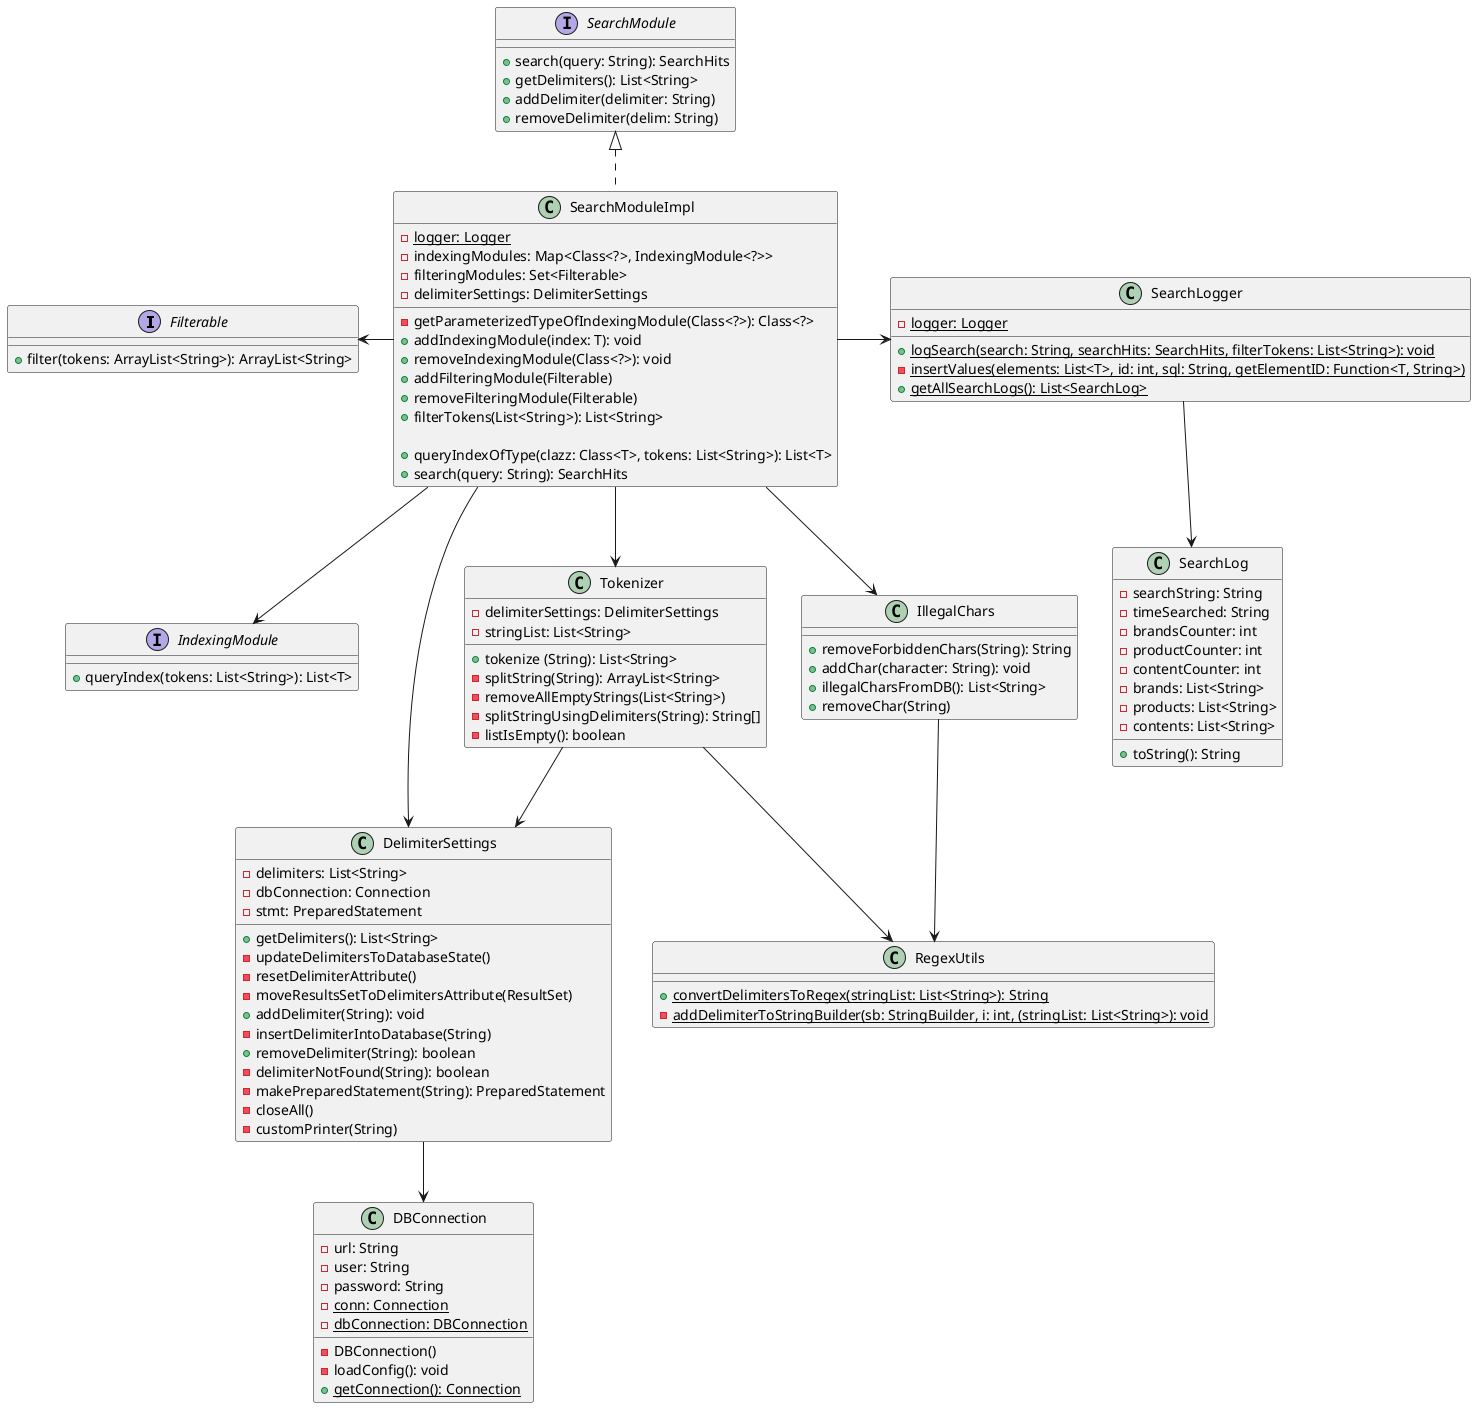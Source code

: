 @startuml

interface Filterable {
    + filter(tokens: ArrayList<String>): ArrayList<String>
}

interface IndexingModule {
    + queryIndex(tokens: List<String>): List<T>
}


interface SearchModule {
    + search(query: String): SearchHits
    + getDelimiters(): List<String>
    + addDelimiter(delimiter: String)
    + removeDelimiter(delim: String)
}
class SearchLog {
    - searchString: String
    - timeSearched: String
    - brandsCounter: int
    - productCounter: int
    - contentCounter: int
    - brands: List<String>
    - products: List<String>
    - contents: List<String>
    + toString(): String
}

class SearchLogger {
    - {static}logger: Logger
    + {static} logSearch(search: String, searchHits: SearchHits, filterTokens: List<String>): void
    - {static} insertValues(elements: List<T>, id: int, sql: String, getElementID: Function<T, String>)
    + {static} getAllSearchLogs(): List<SearchLog>
}

class DelimiterSettings {
    - delimiters: List<String>
    - dbConnection: Connection
    - stmt: PreparedStatement
    + getDelimiters(): List<String>
    - updateDelimitersToDatabaseState()
    - resetDelimiterAttribute()
    - moveResultsSetToDelimitersAttribute(ResultSet)
    + addDelimiter(String): void
    - insertDelimiterIntoDatabase(String)
    + removeDelimiter(String): boolean
    - delimiterNotFound(String): boolean
    - makePreparedStatement(String): PreparedStatement
    - closeAll()
    - customPrinter(String)
}
class Tokenizer {
    - delimiterSettings: DelimiterSettings
    - stringList: List<String>
    + tokenize (String): List<String>
    - splitString(String): ArrayList<String>
    - removeAllEmptyStrings(List<String>)
    - splitStringUsingDelimiters(String): String[]
    - listIsEmpty(): boolean
}

class RegexUtils {
    + {static}convertDelimitersToRegex(stringList: List<String>): String
    - {static}addDelimiterToStringBuilder(sb: StringBuilder, i: int, (stringList: List<String>): void
}

class IllegalChars {
    + removeForbiddenChars(String): String
    + addChar(character: String): void
    + illegalCharsFromDB(): List<String>
    + removeChar(String)
}

class SearchModuleImpl implements SearchModule {
    - {static} logger: Logger
    - indexingModules: Map<Class<?>, IndexingModule<?>>
    - filteringModules: Set<Filterable>
    - delimiterSettings: DelimiterSettings

    - getParameterizedTypeOfIndexingModule(Class<?>): Class<?>
    + addIndexingModule(index: T): void
    + removeIndexingModule(Class<?>): void
    + addFilteringModule(Filterable)
    + removeFilteringModule(Filterable)
    + filterTokens(List<String>): List<String>

    + queryIndexOfType(clazz: Class<T>, tokens: List<String>): List<T>
    + search(query: String): SearchHits
}







class DBConnection {
    - url: String
    - user: String
    - password: String
    - {static} conn: Connection
    - {static} dbConnection: DBConnection

    - DBConnection()
    - loadConfig(): void
    + {static} getConnection(): Connection
    ' see https://stackoverflow.com/a/36710057
}



Tokenizer --> DelimiterSettings
Tokenizer -->RegexUtils

DelimiterSettings --> DBConnection

Filterable <- SearchModuleImpl
SearchModuleImpl ---> DelimiterSettings
SearchModuleImpl --> Tokenizer
SearchModuleImpl --> IndexingModule
SearchModuleImpl -> SearchLogger
SearchModuleImpl --> IllegalChars

SearchLogger --> SearchLog
IllegalChars --> RegexUtils

@enduml